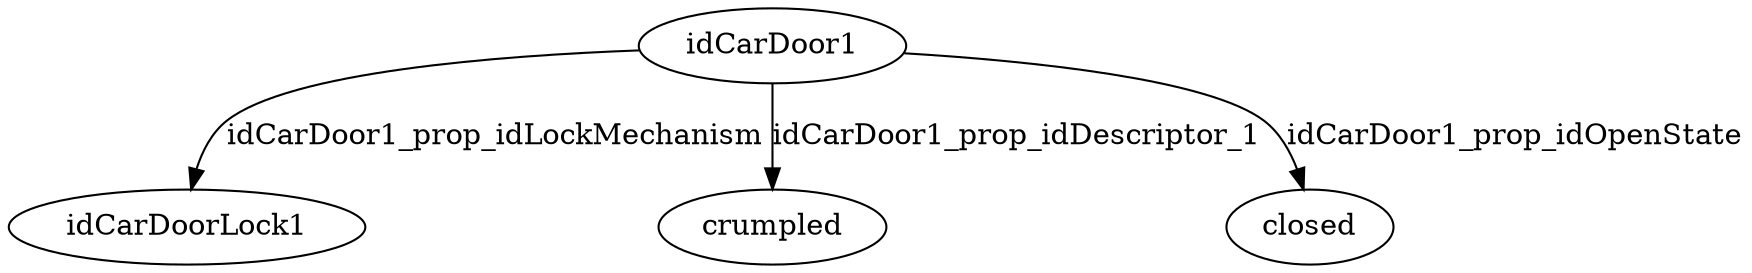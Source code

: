 strict digraph  {
idCarDoor1 [node_type=entity_node, root=root];
idCarDoorLock1;
crumpled;
closed;
idCarDoor1 -> idCarDoorLock1  [edge_type=property, label=idCarDoor1_prop_idLockMechanism];
idCarDoor1 -> crumpled  [edge_type=property, label=idCarDoor1_prop_idDescriptor_1];
idCarDoor1 -> closed  [edge_type=property, label=idCarDoor1_prop_idOpenState];
}
